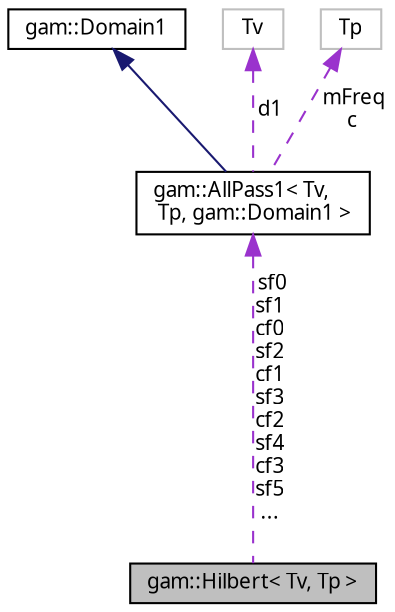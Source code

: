 digraph "gam::Hilbert&lt; Tv, Tp &gt;"
{
 // LATEX_PDF_SIZE
  bgcolor="transparent";
  edge [fontname="FreeSans.ttf",fontsize="10",labelfontname="FreeSans.ttf",labelfontsize="10"];
  node [fontname="FreeSans.ttf",fontsize="10",shape=record];
  Node1 [label="gam::Hilbert\< Tv, Tp \>",height=0.2,width=0.4,color="black", fillcolor="grey75", style="filled", fontcolor="black",tooltip="Hilbert transform filter."];
  Node2 -> Node1 [dir="back",color="darkorchid3",fontsize="10",style="dashed",label=" sf0\nsf1\ncf0\nsf2\ncf1\nsf3\ncf2\nsf4\ncf3\nsf5\n..." ,fontname="FreeSans.ttf"];
  Node2 [label="gam::AllPass1\< Tv,\l Tp, gam::Domain1 \>",height=0.2,width=0.4,color="black",URL="$classgam_1_1_all_pass1.html",tooltip=" "];
  Node3 -> Node2 [dir="back",color="midnightblue",fontsize="10",style="solid",fontname="FreeSans.ttf"];
  Node3 [label="gam::Domain1",height=0.2,width=0.4,color="black",URL="$classgam_1_1_domain1.html",tooltip="Domain with normalized sampling frequency and interval."];
  Node4 -> Node2 [dir="back",color="darkorchid3",fontsize="10",style="dashed",label=" d1" ,fontname="FreeSans.ttf"];
  Node4 [label="Tv",height=0.2,width=0.4,color="grey75",tooltip=" "];
  Node5 -> Node2 [dir="back",color="darkorchid3",fontsize="10",style="dashed",label=" mFreq\nc" ,fontname="FreeSans.ttf"];
  Node5 [label="Tp",height=0.2,width=0.4,color="grey75",tooltip=" "];
}
